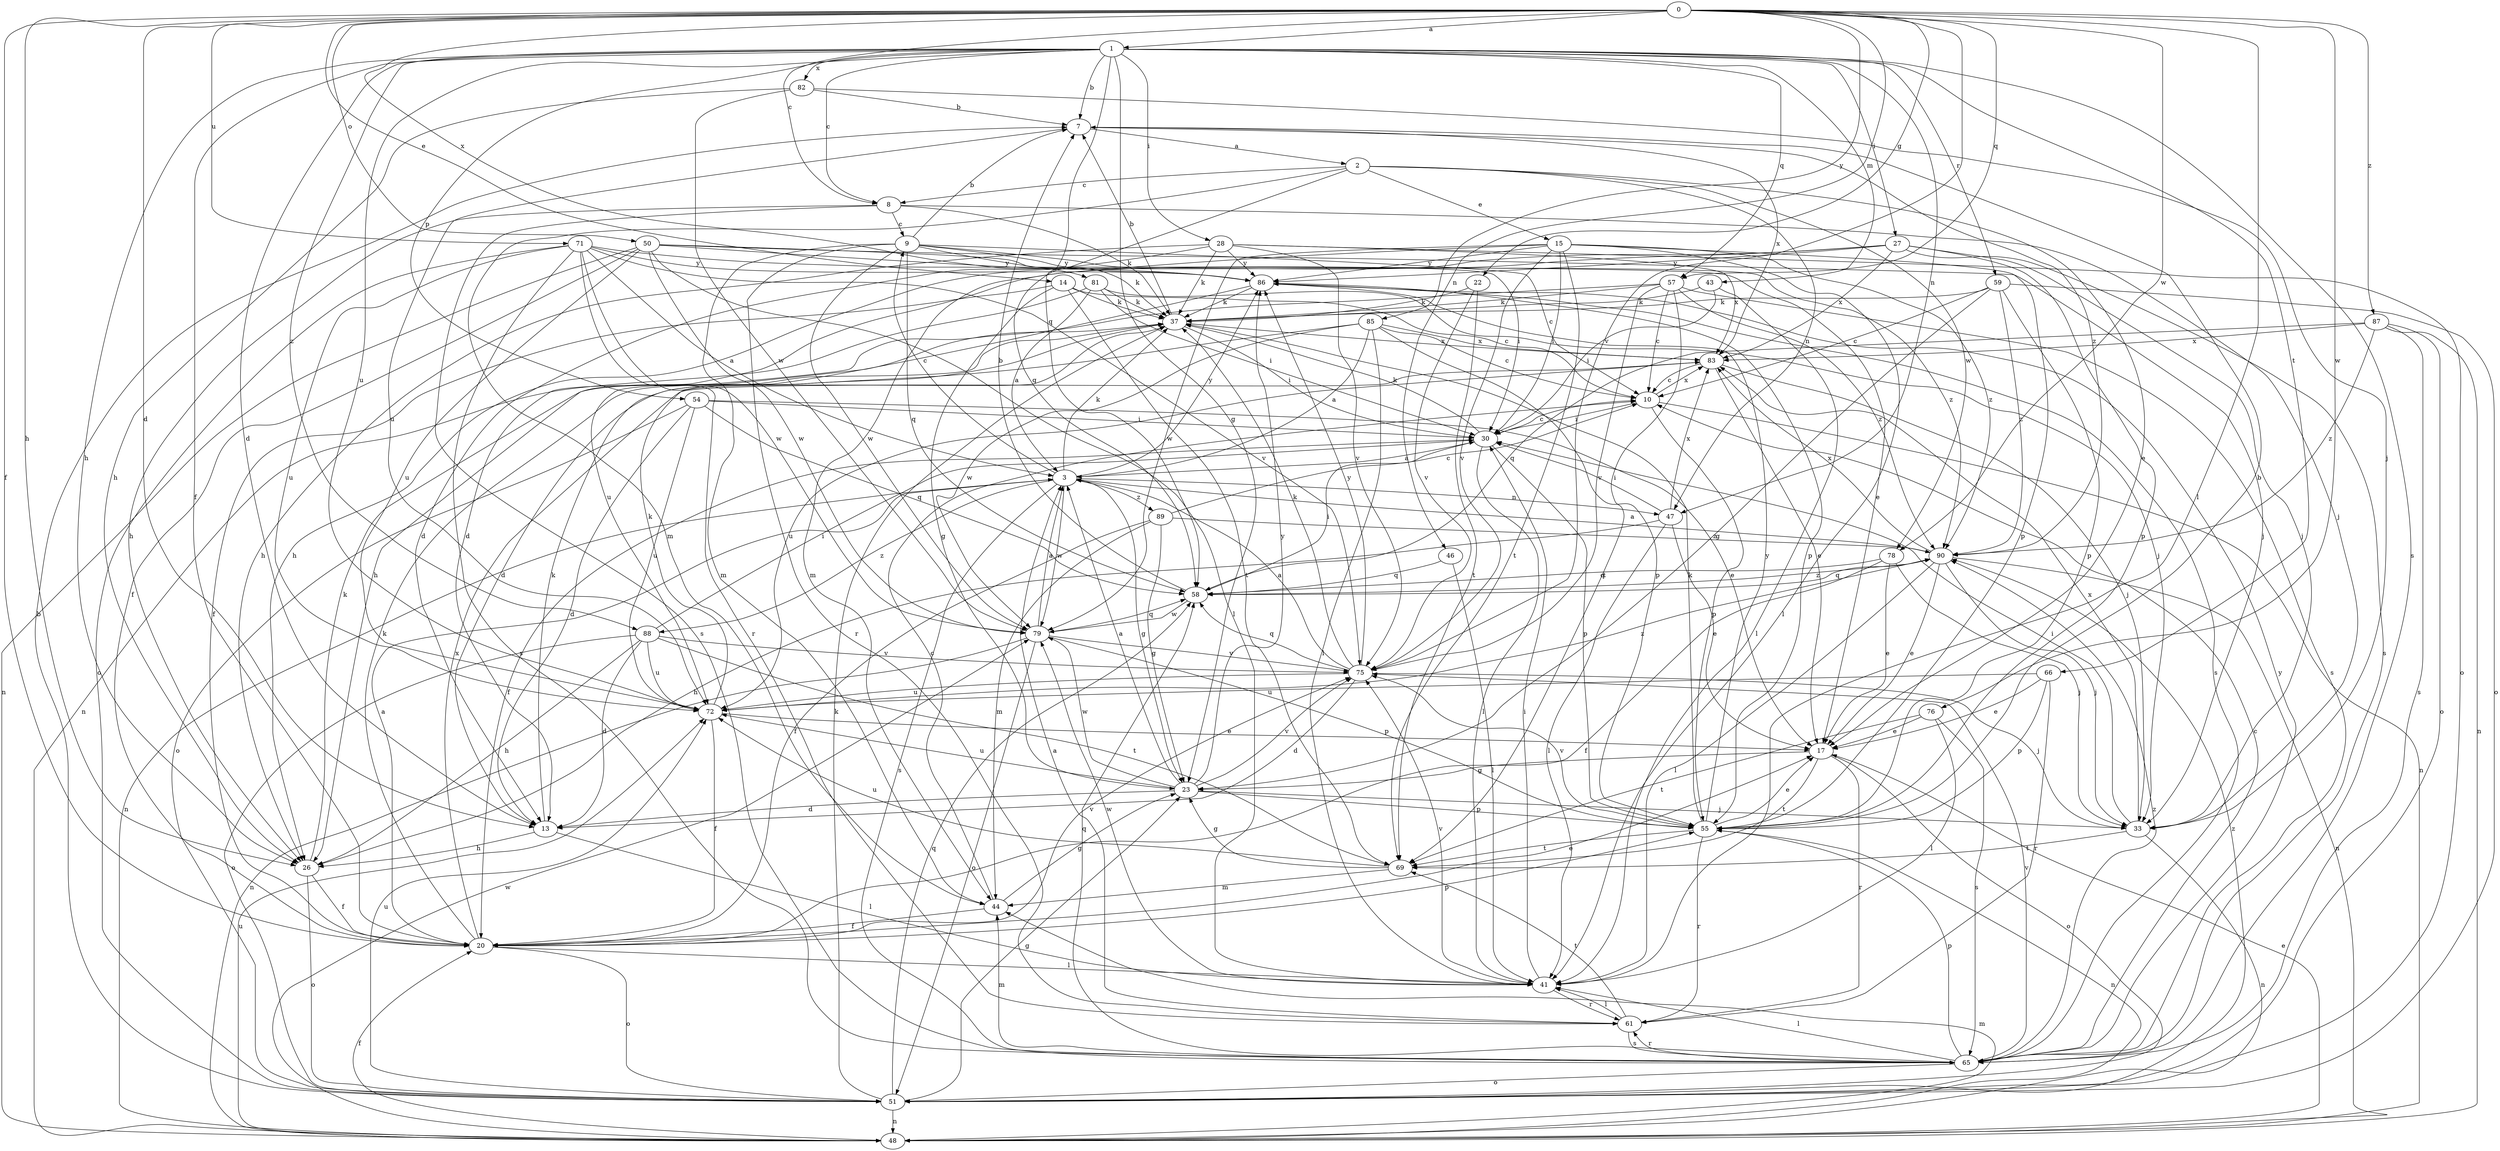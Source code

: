 strict digraph  {
0;
1;
2;
3;
7;
8;
9;
10;
13;
14;
15;
17;
20;
22;
23;
26;
27;
28;
30;
33;
37;
41;
43;
44;
46;
47;
48;
50;
51;
54;
55;
57;
58;
59;
61;
65;
66;
69;
71;
72;
75;
76;
78;
79;
81;
82;
83;
85;
86;
87;
88;
89;
90;
0 -> 1  [label=a];
0 -> 8  [label=c];
0 -> 13  [label=d];
0 -> 14  [label=e];
0 -> 20  [label=f];
0 -> 22  [label=g];
0 -> 26  [label=h];
0 -> 41  [label=l];
0 -> 46  [label=n];
0 -> 50  [label=o];
0 -> 57  [label=q];
0 -> 71  [label=u];
0 -> 75  [label=v];
0 -> 76  [label=w];
0 -> 78  [label=w];
0 -> 81  [label=x];
0 -> 85  [label=y];
0 -> 87  [label=z];
1 -> 7  [label=b];
1 -> 8  [label=c];
1 -> 13  [label=d];
1 -> 20  [label=f];
1 -> 23  [label=g];
1 -> 26  [label=h];
1 -> 27  [label=i];
1 -> 28  [label=i];
1 -> 43  [label=m];
1 -> 47  [label=n];
1 -> 54  [label=p];
1 -> 57  [label=q];
1 -> 58  [label=q];
1 -> 59  [label=r];
1 -> 65  [label=s];
1 -> 66  [label=t];
1 -> 72  [label=u];
1 -> 82  [label=x];
1 -> 88  [label=z];
2 -> 8  [label=c];
2 -> 15  [label=e];
2 -> 17  [label=e];
2 -> 44  [label=m];
2 -> 47  [label=n];
2 -> 58  [label=q];
2 -> 78  [label=w];
3 -> 9  [label=c];
3 -> 23  [label=g];
3 -> 37  [label=k];
3 -> 47  [label=n];
3 -> 48  [label=n];
3 -> 65  [label=s];
3 -> 79  [label=w];
3 -> 86  [label=y];
3 -> 88  [label=z];
3 -> 89  [label=z];
7 -> 2  [label=a];
7 -> 72  [label=u];
7 -> 83  [label=x];
7 -> 90  [label=z];
8 -> 9  [label=c];
8 -> 26  [label=h];
8 -> 33  [label=j];
8 -> 37  [label=k];
8 -> 65  [label=s];
9 -> 7  [label=b];
9 -> 10  [label=c];
9 -> 30  [label=i];
9 -> 37  [label=k];
9 -> 44  [label=m];
9 -> 58  [label=q];
9 -> 61  [label=r];
9 -> 79  [label=w];
9 -> 86  [label=y];
10 -> 30  [label=i];
10 -> 48  [label=n];
10 -> 55  [label=p];
10 -> 83  [label=x];
13 -> 26  [label=h];
13 -> 37  [label=k];
13 -> 41  [label=l];
14 -> 10  [label=c];
14 -> 20  [label=f];
14 -> 23  [label=g];
14 -> 37  [label=k];
14 -> 69  [label=t];
15 -> 30  [label=i];
15 -> 41  [label=l];
15 -> 44  [label=m];
15 -> 55  [label=p];
15 -> 69  [label=t];
15 -> 75  [label=v];
15 -> 79  [label=w];
15 -> 86  [label=y];
15 -> 90  [label=z];
17 -> 23  [label=g];
17 -> 51  [label=o];
17 -> 61  [label=r];
17 -> 69  [label=t];
20 -> 3  [label=a];
20 -> 17  [label=e];
20 -> 37  [label=k];
20 -> 41  [label=l];
20 -> 51  [label=o];
20 -> 55  [label=p];
20 -> 75  [label=v];
20 -> 83  [label=x];
22 -> 37  [label=k];
22 -> 69  [label=t];
22 -> 75  [label=v];
23 -> 3  [label=a];
23 -> 13  [label=d];
23 -> 33  [label=j];
23 -> 55  [label=p];
23 -> 72  [label=u];
23 -> 75  [label=v];
23 -> 79  [label=w];
23 -> 86  [label=y];
26 -> 20  [label=f];
26 -> 37  [label=k];
26 -> 51  [label=o];
27 -> 13  [label=d];
27 -> 26  [label=h];
27 -> 33  [label=j];
27 -> 55  [label=p];
27 -> 65  [label=s];
27 -> 83  [label=x];
27 -> 86  [label=y];
28 -> 13  [label=d];
28 -> 26  [label=h];
28 -> 37  [label=k];
28 -> 51  [label=o];
28 -> 75  [label=v];
28 -> 83  [label=x];
28 -> 86  [label=y];
30 -> 3  [label=a];
30 -> 10  [label=c];
30 -> 20  [label=f];
30 -> 37  [label=k];
30 -> 41  [label=l];
30 -> 55  [label=p];
33 -> 30  [label=i];
33 -> 48  [label=n];
33 -> 69  [label=t];
33 -> 83  [label=x];
37 -> 7  [label=b];
37 -> 30  [label=i];
37 -> 83  [label=x];
41 -> 30  [label=i];
41 -> 61  [label=r];
41 -> 75  [label=v];
41 -> 79  [label=w];
43 -> 30  [label=i];
43 -> 37  [label=k];
43 -> 41  [label=l];
44 -> 10  [label=c];
44 -> 20  [label=f];
44 -> 23  [label=g];
46 -> 41  [label=l];
46 -> 58  [label=q];
47 -> 17  [label=e];
47 -> 26  [label=h];
47 -> 30  [label=i];
47 -> 41  [label=l];
47 -> 83  [label=x];
48 -> 17  [label=e];
48 -> 20  [label=f];
48 -> 44  [label=m];
48 -> 72  [label=u];
48 -> 79  [label=w];
50 -> 20  [label=f];
50 -> 33  [label=j];
50 -> 41  [label=l];
50 -> 48  [label=n];
50 -> 72  [label=u];
50 -> 79  [label=w];
50 -> 86  [label=y];
50 -> 90  [label=z];
51 -> 7  [label=b];
51 -> 23  [label=g];
51 -> 37  [label=k];
51 -> 48  [label=n];
51 -> 58  [label=q];
51 -> 72  [label=u];
51 -> 90  [label=z];
54 -> 13  [label=d];
54 -> 17  [label=e];
54 -> 30  [label=i];
54 -> 51  [label=o];
54 -> 58  [label=q];
54 -> 72  [label=u];
55 -> 7  [label=b];
55 -> 17  [label=e];
55 -> 37  [label=k];
55 -> 48  [label=n];
55 -> 61  [label=r];
55 -> 69  [label=t];
55 -> 75  [label=v];
55 -> 86  [label=y];
57 -> 10  [label=c];
57 -> 26  [label=h];
57 -> 37  [label=k];
57 -> 65  [label=s];
57 -> 69  [label=t];
57 -> 75  [label=v];
57 -> 90  [label=z];
58 -> 7  [label=b];
58 -> 30  [label=i];
58 -> 79  [label=w];
58 -> 90  [label=z];
59 -> 10  [label=c];
59 -> 23  [label=g];
59 -> 37  [label=k];
59 -> 51  [label=o];
59 -> 55  [label=p];
59 -> 90  [label=z];
61 -> 3  [label=a];
61 -> 41  [label=l];
61 -> 65  [label=s];
61 -> 69  [label=t];
65 -> 10  [label=c];
65 -> 41  [label=l];
65 -> 44  [label=m];
65 -> 51  [label=o];
65 -> 55  [label=p];
65 -> 58  [label=q];
65 -> 61  [label=r];
65 -> 75  [label=v];
65 -> 86  [label=y];
65 -> 90  [label=z];
66 -> 17  [label=e];
66 -> 55  [label=p];
66 -> 61  [label=r];
66 -> 72  [label=u];
69 -> 23  [label=g];
69 -> 44  [label=m];
69 -> 72  [label=u];
71 -> 3  [label=a];
71 -> 17  [label=e];
71 -> 51  [label=o];
71 -> 61  [label=r];
71 -> 65  [label=s];
71 -> 72  [label=u];
71 -> 75  [label=v];
71 -> 79  [label=w];
71 -> 86  [label=y];
72 -> 17  [label=e];
72 -> 20  [label=f];
72 -> 37  [label=k];
72 -> 90  [label=z];
75 -> 3  [label=a];
75 -> 13  [label=d];
75 -> 33  [label=j];
75 -> 37  [label=k];
75 -> 58  [label=q];
75 -> 72  [label=u];
75 -> 86  [label=y];
76 -> 17  [label=e];
76 -> 41  [label=l];
76 -> 65  [label=s];
76 -> 69  [label=t];
78 -> 17  [label=e];
78 -> 20  [label=f];
78 -> 33  [label=j];
78 -> 58  [label=q];
79 -> 3  [label=a];
79 -> 48  [label=n];
79 -> 51  [label=o];
79 -> 55  [label=p];
79 -> 58  [label=q];
79 -> 75  [label=v];
81 -> 3  [label=a];
81 -> 30  [label=i];
81 -> 33  [label=j];
81 -> 37  [label=k];
81 -> 48  [label=n];
82 -> 7  [label=b];
82 -> 26  [label=h];
82 -> 33  [label=j];
82 -> 79  [label=w];
83 -> 10  [label=c];
83 -> 17  [label=e];
83 -> 33  [label=j];
83 -> 72  [label=u];
85 -> 3  [label=a];
85 -> 10  [label=c];
85 -> 13  [label=d];
85 -> 41  [label=l];
85 -> 55  [label=p];
85 -> 79  [label=w];
85 -> 83  [label=x];
86 -> 37  [label=k];
86 -> 55  [label=p];
86 -> 65  [label=s];
86 -> 72  [label=u];
87 -> 48  [label=n];
87 -> 51  [label=o];
87 -> 58  [label=q];
87 -> 65  [label=s];
87 -> 83  [label=x];
87 -> 90  [label=z];
88 -> 13  [label=d];
88 -> 26  [label=h];
88 -> 30  [label=i];
88 -> 51  [label=o];
88 -> 69  [label=t];
88 -> 72  [label=u];
88 -> 75  [label=v];
89 -> 10  [label=c];
89 -> 20  [label=f];
89 -> 23  [label=g];
89 -> 44  [label=m];
89 -> 90  [label=z];
90 -> 3  [label=a];
90 -> 17  [label=e];
90 -> 33  [label=j];
90 -> 41  [label=l];
90 -> 48  [label=n];
90 -> 58  [label=q];
90 -> 83  [label=x];
}
